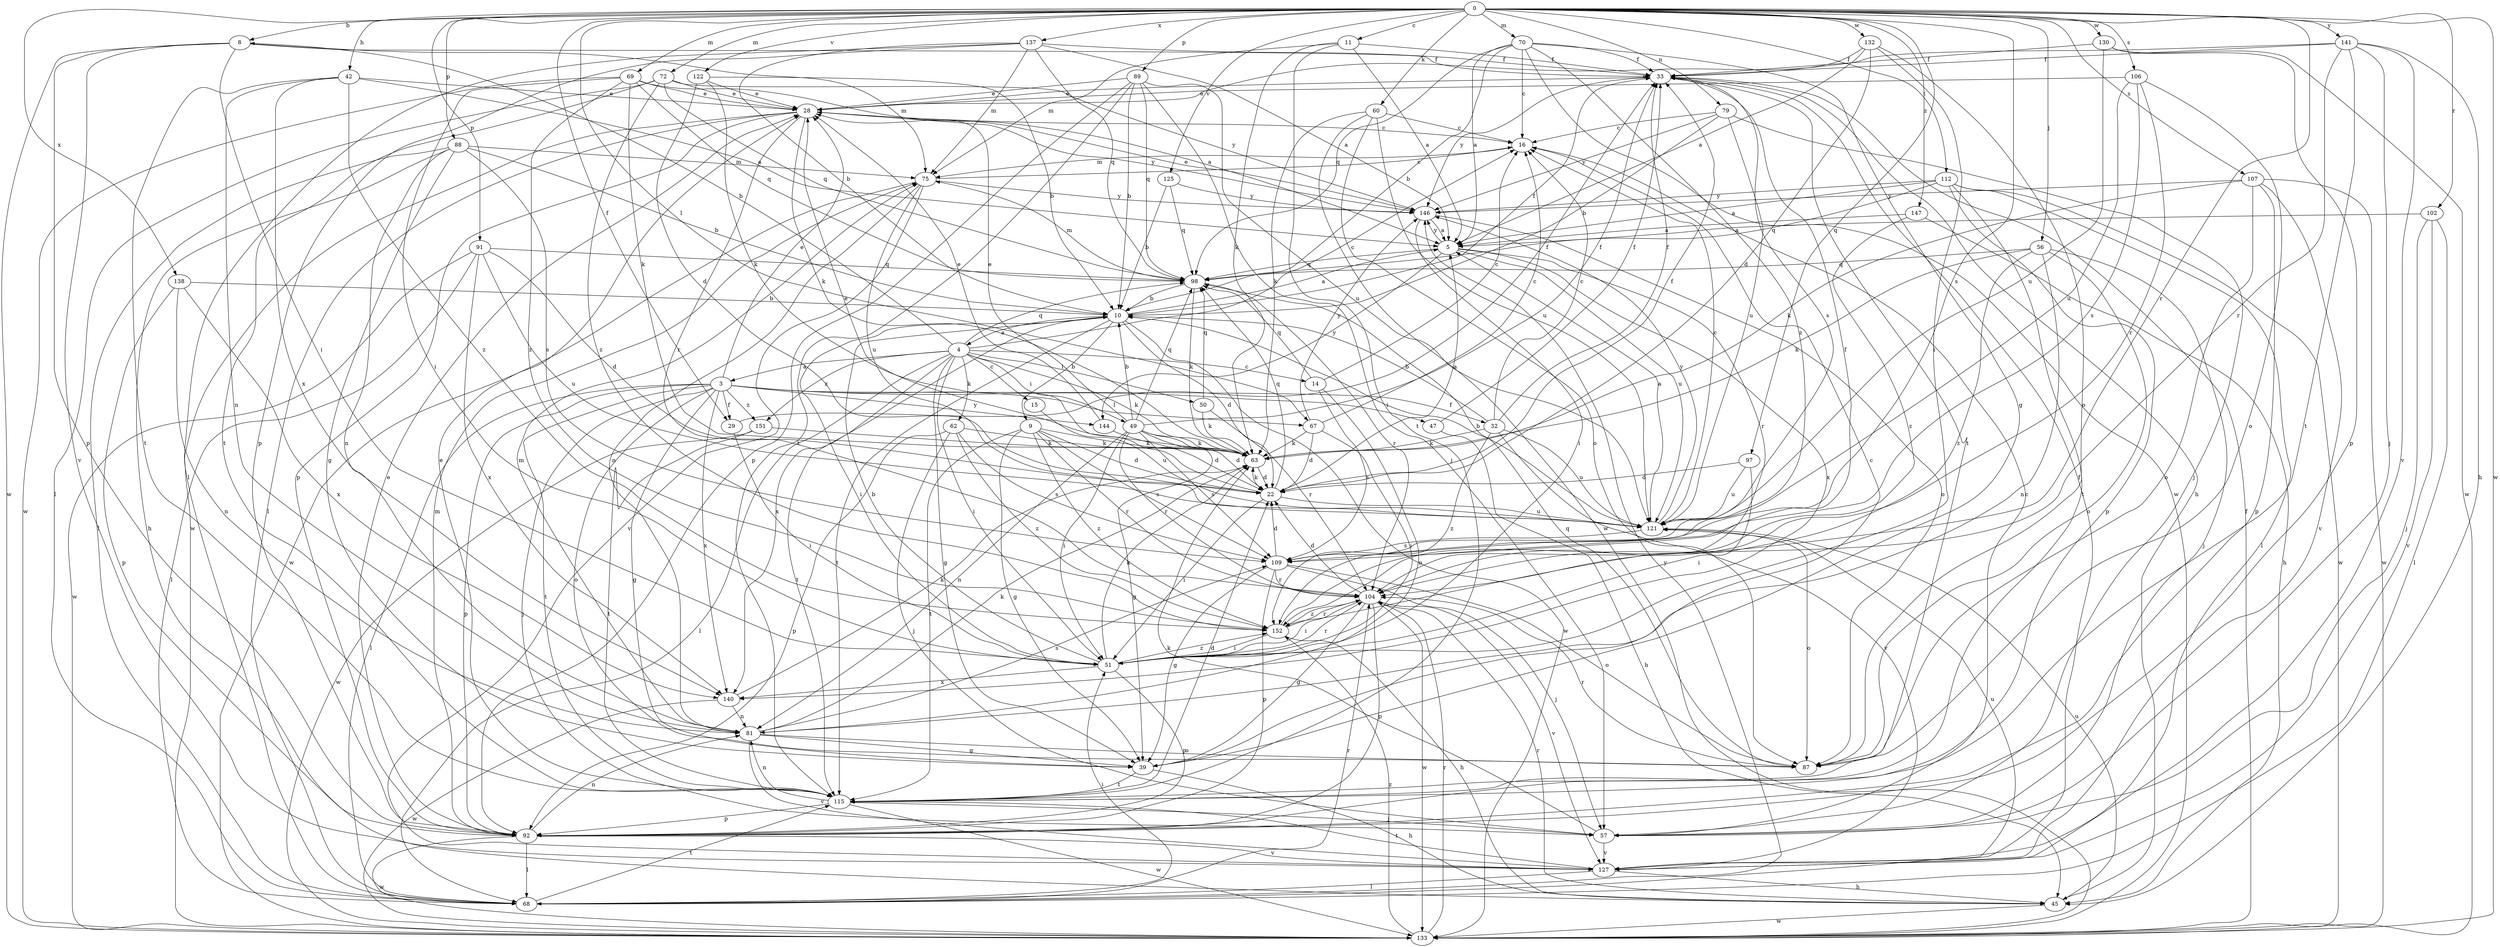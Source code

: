 strict digraph  {
0;
3;
4;
5;
8;
9;
10;
11;
14;
15;
16;
22;
28;
29;
32;
33;
39;
42;
45;
47;
49;
50;
51;
56;
57;
60;
62;
63;
67;
68;
69;
70;
72;
75;
79;
81;
87;
88;
89;
91;
92;
97;
98;
102;
104;
106;
107;
109;
112;
115;
121;
122;
125;
127;
130;
132;
133;
137;
138;
140;
141;
144;
146;
147;
151;
152;
0 -> 8  [label=b];
0 -> 11  [label=c];
0 -> 29  [label=f];
0 -> 42  [label=h];
0 -> 56  [label=j];
0 -> 60  [label=k];
0 -> 67  [label=l];
0 -> 69  [label=m];
0 -> 70  [label=m];
0 -> 72  [label=m];
0 -> 79  [label=n];
0 -> 88  [label=p];
0 -> 89  [label=p];
0 -> 91  [label=p];
0 -> 97  [label=q];
0 -> 102  [label=r];
0 -> 104  [label=r];
0 -> 106  [label=s];
0 -> 107  [label=s];
0 -> 109  [label=s];
0 -> 112  [label=t];
0 -> 122  [label=v];
0 -> 125  [label=v];
0 -> 130  [label=w];
0 -> 132  [label=w];
0 -> 133  [label=w];
0 -> 137  [label=x];
0 -> 138  [label=x];
0 -> 141  [label=y];
0 -> 147  [label=z];
3 -> 28  [label=e];
3 -> 29  [label=f];
3 -> 32  [label=f];
3 -> 39  [label=g];
3 -> 47  [label=i];
3 -> 57  [label=j];
3 -> 67  [label=l];
3 -> 68  [label=l];
3 -> 87  [label=o];
3 -> 92  [label=p];
3 -> 115  [label=t];
3 -> 140  [label=x];
3 -> 144  [label=y];
3 -> 151  [label=z];
4 -> 3  [label=a];
4 -> 8  [label=b];
4 -> 14  [label=c];
4 -> 15  [label=c];
4 -> 16  [label=c];
4 -> 39  [label=g];
4 -> 49  [label=i];
4 -> 50  [label=i];
4 -> 51  [label=i];
4 -> 62  [label=k];
4 -> 63  [label=k];
4 -> 68  [label=l];
4 -> 98  [label=q];
4 -> 115  [label=t];
4 -> 151  [label=z];
5 -> 98  [label=q];
5 -> 104  [label=r];
5 -> 121  [label=u];
5 -> 140  [label=x];
5 -> 144  [label=y];
5 -> 146  [label=y];
8 -> 33  [label=f];
8 -> 51  [label=i];
8 -> 75  [label=m];
8 -> 92  [label=p];
8 -> 127  [label=v];
8 -> 133  [label=w];
9 -> 22  [label=d];
9 -> 39  [label=g];
9 -> 63  [label=k];
9 -> 104  [label=r];
9 -> 109  [label=s];
9 -> 115  [label=t];
9 -> 152  [label=z];
10 -> 4  [label=a];
10 -> 5  [label=a];
10 -> 9  [label=b];
10 -> 22  [label=d];
10 -> 33  [label=f];
10 -> 51  [label=i];
10 -> 115  [label=t];
10 -> 133  [label=w];
10 -> 140  [label=x];
11 -> 5  [label=a];
11 -> 33  [label=f];
11 -> 63  [label=k];
11 -> 75  [label=m];
11 -> 115  [label=t];
14 -> 16  [label=c];
14 -> 81  [label=n];
14 -> 98  [label=q];
14 -> 109  [label=s];
15 -> 121  [label=u];
16 -> 75  [label=m];
22 -> 5  [label=a];
22 -> 28  [label=e];
22 -> 33  [label=f];
22 -> 51  [label=i];
22 -> 63  [label=k];
22 -> 98  [label=q];
22 -> 121  [label=u];
28 -> 16  [label=c];
28 -> 63  [label=k];
28 -> 68  [label=l];
28 -> 92  [label=p];
28 -> 104  [label=r];
28 -> 133  [label=w];
28 -> 146  [label=y];
29 -> 33  [label=f];
29 -> 51  [label=i];
32 -> 10  [label=b];
32 -> 16  [label=c];
32 -> 33  [label=f];
32 -> 63  [label=k];
32 -> 121  [label=u];
32 -> 127  [label=v];
32 -> 152  [label=z];
33 -> 28  [label=e];
33 -> 45  [label=h];
33 -> 109  [label=s];
33 -> 115  [label=t];
33 -> 146  [label=y];
39 -> 16  [label=c];
39 -> 45  [label=h];
39 -> 115  [label=t];
42 -> 5  [label=a];
42 -> 28  [label=e];
42 -> 81  [label=n];
42 -> 115  [label=t];
42 -> 140  [label=x];
42 -> 152  [label=z];
45 -> 104  [label=r];
45 -> 121  [label=u];
45 -> 133  [label=w];
47 -> 33  [label=f];
47 -> 45  [label=h];
49 -> 10  [label=b];
49 -> 22  [label=d];
49 -> 28  [label=e];
49 -> 33  [label=f];
49 -> 39  [label=g];
49 -> 51  [label=i];
49 -> 63  [label=k];
49 -> 81  [label=n];
49 -> 98  [label=q];
49 -> 104  [label=r];
49 -> 109  [label=s];
50 -> 63  [label=k];
50 -> 98  [label=q];
50 -> 104  [label=r];
51 -> 10  [label=b];
51 -> 63  [label=k];
51 -> 92  [label=p];
51 -> 104  [label=r];
51 -> 140  [label=x];
51 -> 152  [label=z];
56 -> 57  [label=j];
56 -> 63  [label=k];
56 -> 81  [label=n];
56 -> 87  [label=o];
56 -> 98  [label=q];
56 -> 152  [label=z];
57 -> 16  [label=c];
57 -> 63  [label=k];
57 -> 127  [label=v];
60 -> 16  [label=c];
60 -> 63  [label=k];
60 -> 87  [label=o];
60 -> 121  [label=u];
60 -> 133  [label=w];
62 -> 57  [label=j];
62 -> 63  [label=k];
62 -> 92  [label=p];
62 -> 109  [label=s];
62 -> 152  [label=z];
63 -> 22  [label=d];
67 -> 16  [label=c];
67 -> 22  [label=d];
67 -> 51  [label=i];
67 -> 63  [label=k];
67 -> 146  [label=y];
68 -> 51  [label=i];
68 -> 104  [label=r];
68 -> 115  [label=t];
68 -> 146  [label=y];
69 -> 5  [label=a];
69 -> 28  [label=e];
69 -> 51  [label=i];
69 -> 63  [label=k];
69 -> 98  [label=q];
69 -> 133  [label=w];
69 -> 152  [label=z];
70 -> 5  [label=a];
70 -> 10  [label=b];
70 -> 16  [label=c];
70 -> 33  [label=f];
70 -> 39  [label=g];
70 -> 98  [label=q];
70 -> 133  [label=w];
70 -> 152  [label=z];
72 -> 28  [label=e];
72 -> 68  [label=l];
72 -> 98  [label=q];
72 -> 115  [label=t];
72 -> 146  [label=y];
72 -> 152  [label=z];
75 -> 16  [label=c];
75 -> 81  [label=n];
75 -> 121  [label=u];
75 -> 127  [label=v];
75 -> 133  [label=w];
75 -> 146  [label=y];
79 -> 10  [label=b];
79 -> 16  [label=c];
79 -> 57  [label=j];
79 -> 121  [label=u];
79 -> 146  [label=y];
81 -> 39  [label=g];
81 -> 63  [label=k];
81 -> 75  [label=m];
81 -> 87  [label=o];
81 -> 109  [label=s];
81 -> 127  [label=v];
87 -> 98  [label=q];
87 -> 104  [label=r];
88 -> 10  [label=b];
88 -> 39  [label=g];
88 -> 45  [label=h];
88 -> 68  [label=l];
88 -> 75  [label=m];
88 -> 81  [label=n];
88 -> 109  [label=s];
89 -> 10  [label=b];
89 -> 28  [label=e];
89 -> 57  [label=j];
89 -> 92  [label=p];
89 -> 98  [label=q];
89 -> 115  [label=t];
89 -> 121  [label=u];
91 -> 22  [label=d];
91 -> 68  [label=l];
91 -> 98  [label=q];
91 -> 121  [label=u];
91 -> 133  [label=w];
91 -> 140  [label=x];
92 -> 28  [label=e];
92 -> 68  [label=l];
92 -> 75  [label=m];
92 -> 81  [label=n];
92 -> 127  [label=v];
92 -> 133  [label=w];
97 -> 22  [label=d];
97 -> 51  [label=i];
97 -> 121  [label=u];
98 -> 10  [label=b];
98 -> 63  [label=k];
98 -> 75  [label=m];
98 -> 104  [label=r];
102 -> 5  [label=a];
102 -> 57  [label=j];
102 -> 68  [label=l];
102 -> 127  [label=v];
104 -> 22  [label=d];
104 -> 39  [label=g];
104 -> 51  [label=i];
104 -> 92  [label=p];
104 -> 127  [label=v];
104 -> 133  [label=w];
104 -> 152  [label=z];
106 -> 28  [label=e];
106 -> 87  [label=o];
106 -> 104  [label=r];
106 -> 109  [label=s];
106 -> 121  [label=u];
107 -> 63  [label=k];
107 -> 87  [label=o];
107 -> 92  [label=p];
107 -> 127  [label=v];
107 -> 133  [label=w];
107 -> 146  [label=y];
109 -> 22  [label=d];
109 -> 39  [label=g];
109 -> 57  [label=j];
109 -> 87  [label=o];
109 -> 92  [label=p];
109 -> 104  [label=r];
112 -> 5  [label=a];
112 -> 68  [label=l];
112 -> 92  [label=p];
112 -> 98  [label=q];
112 -> 115  [label=t];
112 -> 133  [label=w];
112 -> 146  [label=y];
115 -> 22  [label=d];
115 -> 28  [label=e];
115 -> 57  [label=j];
115 -> 81  [label=n];
115 -> 92  [label=p];
115 -> 133  [label=w];
121 -> 5  [label=a];
121 -> 10  [label=b];
121 -> 16  [label=c];
121 -> 87  [label=o];
121 -> 109  [label=s];
121 -> 146  [label=y];
122 -> 10  [label=b];
122 -> 22  [label=d];
122 -> 28  [label=e];
122 -> 63  [label=k];
125 -> 10  [label=b];
125 -> 98  [label=q];
125 -> 146  [label=y];
127 -> 33  [label=f];
127 -> 45  [label=h];
127 -> 68  [label=l];
127 -> 115  [label=t];
127 -> 121  [label=u];
130 -> 33  [label=f];
130 -> 92  [label=p];
130 -> 121  [label=u];
130 -> 133  [label=w];
132 -> 5  [label=a];
132 -> 22  [label=d];
132 -> 33  [label=f];
132 -> 51  [label=i];
132 -> 87  [label=o];
133 -> 33  [label=f];
133 -> 104  [label=r];
133 -> 152  [label=z];
137 -> 5  [label=a];
137 -> 10  [label=b];
137 -> 33  [label=f];
137 -> 68  [label=l];
137 -> 75  [label=m];
137 -> 92  [label=p];
137 -> 98  [label=q];
138 -> 10  [label=b];
138 -> 81  [label=n];
138 -> 92  [label=p];
138 -> 140  [label=x];
140 -> 63  [label=k];
140 -> 81  [label=n];
140 -> 133  [label=w];
141 -> 28  [label=e];
141 -> 33  [label=f];
141 -> 45  [label=h];
141 -> 57  [label=j];
141 -> 104  [label=r];
141 -> 115  [label=t];
141 -> 127  [label=v];
144 -> 22  [label=d];
144 -> 28  [label=e];
146 -> 5  [label=a];
146 -> 28  [label=e];
146 -> 51  [label=i];
146 -> 87  [label=o];
147 -> 5  [label=a];
147 -> 45  [label=h];
147 -> 152  [label=z];
151 -> 63  [label=k];
151 -> 115  [label=t];
151 -> 133  [label=w];
152 -> 33  [label=f];
152 -> 45  [label=h];
152 -> 51  [label=i];
152 -> 104  [label=r];
}
